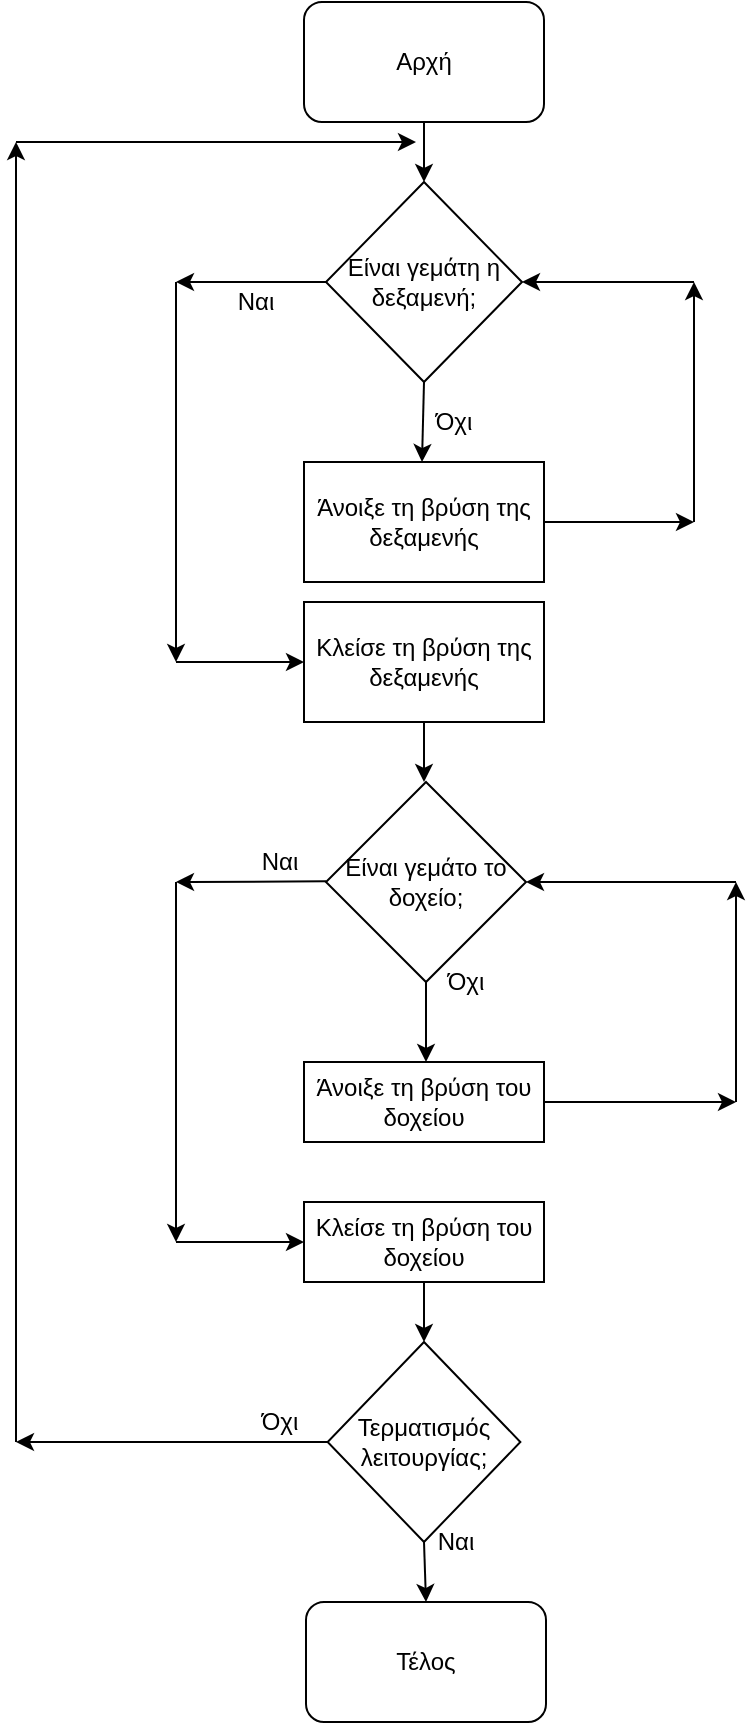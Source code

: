 <mxfile version="14.6.5" type="device"><diagram id="6oPYHWL3uNQsjyxLZORp" name="Page-1"><mxGraphModel dx="592" dy="590" grid="1" gridSize="10" guides="1" tooltips="1" connect="1" arrows="1" fold="1" page="1" pageScale="1" pageWidth="850" pageHeight="1100" math="0" shadow="0"><root><mxCell id="0"/><mxCell id="1" parent="0"/><mxCell id="XSDiZIMQXi9FLfMU1Utl-1" value="Αρχή" style="rounded=1;whiteSpace=wrap;html=1;" parent="1" vertex="1"><mxGeometry x="344" width="120" height="60" as="geometry"/></mxCell><mxCell id="XSDiZIMQXi9FLfMU1Utl-2" value="" style="endArrow=classic;html=1;exitX=0.5;exitY=1;exitDx=0;exitDy=0;entryX=0.5;entryY=0;entryDx=0;entryDy=0;" parent="1" source="XSDiZIMQXi9FLfMU1Utl-1" target="XSDiZIMQXi9FLfMU1Utl-6" edge="1"><mxGeometry width="50" height="50" relative="1" as="geometry"><mxPoint x="380" y="110" as="sourcePoint"/><mxPoint x="405" y="100" as="targetPoint"/></mxGeometry></mxCell><mxCell id="XSDiZIMQXi9FLfMU1Utl-6" value="&lt;font style=&quot;font-size: 12px&quot;&gt;Είναι γεμάτη η δεξαμενή;&lt;/font&gt;" style="rhombus;whiteSpace=wrap;html=1;" parent="1" vertex="1"><mxGeometry x="355" y="90" width="98" height="100" as="geometry"/></mxCell><mxCell id="XSDiZIMQXi9FLfMU1Utl-7" value="" style="endArrow=classic;html=1;exitX=0;exitY=0.5;exitDx=0;exitDy=0;" parent="1" source="XSDiZIMQXi9FLfMU1Utl-6" edge="1"><mxGeometry width="50" height="50" relative="1" as="geometry"><mxPoint x="409.5" y="330" as="sourcePoint"/><mxPoint x="280" y="140" as="targetPoint"/></mxGeometry></mxCell><mxCell id="XSDiZIMQXi9FLfMU1Utl-9" value="Ναι" style="text;html=1;strokeColor=none;fillColor=none;align=center;verticalAlign=middle;whiteSpace=wrap;rounded=0;" parent="1" vertex="1"><mxGeometry x="299.5" y="140" width="40" height="20" as="geometry"/></mxCell><mxCell id="XSDiZIMQXi9FLfMU1Utl-11" value="" style="endArrow=classic;html=1;" parent="1" edge="1"><mxGeometry width="50" height="50" relative="1" as="geometry"><mxPoint x="280" y="140" as="sourcePoint"/><mxPoint x="280" y="330" as="targetPoint"/></mxGeometry></mxCell><mxCell id="XSDiZIMQXi9FLfMU1Utl-12" value="Κλείσε τη βρύση της δεξαμενής" style="rounded=0;whiteSpace=wrap;html=1;" parent="1" vertex="1"><mxGeometry x="344" y="300" width="120" height="60" as="geometry"/></mxCell><mxCell id="XSDiZIMQXi9FLfMU1Utl-14" value="" style="endArrow=classic;html=1;exitX=0.5;exitY=1;exitDx=0;exitDy=0;" parent="1" source="XSDiZIMQXi9FLfMU1Utl-6" edge="1"><mxGeometry width="50" height="50" relative="1" as="geometry"><mxPoint x="409.5" y="320" as="sourcePoint"/><mxPoint x="403" y="230" as="targetPoint"/></mxGeometry></mxCell><mxCell id="XSDiZIMQXi9FLfMU1Utl-15" value="Όχι" style="text;html=1;strokeColor=none;fillColor=none;align=center;verticalAlign=middle;whiteSpace=wrap;rounded=0;" parent="1" vertex="1"><mxGeometry x="399.5" y="230" width="40" height="20" as="geometry"/></mxCell><mxCell id="XSDiZIMQXi9FLfMU1Utl-16" value="" style="endArrow=classic;html=1;entryX=0;entryY=0.5;entryDx=0;entryDy=0;" parent="1" target="XSDiZIMQXi9FLfMU1Utl-12" edge="1"><mxGeometry width="50" height="50" relative="1" as="geometry"><mxPoint x="280" y="330" as="sourcePoint"/><mxPoint x="464.5" y="200" as="targetPoint"/></mxGeometry></mxCell><mxCell id="XSDiZIMQXi9FLfMU1Utl-18" value="Άνοιξε τη βρύση της δεξαμενής" style="rounded=0;whiteSpace=wrap;html=1;" parent="1" vertex="1"><mxGeometry x="344" y="230" width="120" height="60" as="geometry"/></mxCell><mxCell id="XSDiZIMQXi9FLfMU1Utl-19" value="" style="endArrow=classic;html=1;exitX=1;exitY=0.5;exitDx=0;exitDy=0;" parent="1" source="XSDiZIMQXi9FLfMU1Utl-18" edge="1"><mxGeometry width="50" height="50" relative="1" as="geometry"><mxPoint x="409.5" y="310" as="sourcePoint"/><mxPoint x="539" y="260" as="targetPoint"/></mxGeometry></mxCell><mxCell id="XSDiZIMQXi9FLfMU1Utl-20" value="" style="endArrow=classic;html=1;" parent="1" edge="1"><mxGeometry width="50" height="50" relative="1" as="geometry"><mxPoint x="539" y="260" as="sourcePoint"/><mxPoint x="539" y="140" as="targetPoint"/></mxGeometry></mxCell><mxCell id="XSDiZIMQXi9FLfMU1Utl-21" value="" style="endArrow=classic;html=1;entryX=1;entryY=0.5;entryDx=0;entryDy=0;" parent="1" target="XSDiZIMQXi9FLfMU1Utl-6" edge="1"><mxGeometry width="50" height="50" relative="1" as="geometry"><mxPoint x="539" y="140" as="sourcePoint"/><mxPoint x="459.5" y="260" as="targetPoint"/></mxGeometry></mxCell><mxCell id="XSDiZIMQXi9FLfMU1Utl-24" value="Ναι" style="text;html=1;strokeColor=none;fillColor=none;align=center;verticalAlign=middle;whiteSpace=wrap;rounded=0;" parent="1" vertex="1"><mxGeometry x="312" y="420" width="40" height="20" as="geometry"/></mxCell><mxCell id="XSDiZIMQXi9FLfMU1Utl-28" value="Όχι" style="text;html=1;strokeColor=none;fillColor=none;align=center;verticalAlign=middle;whiteSpace=wrap;rounded=0;" parent="1" vertex="1"><mxGeometry x="405" y="480" width="40" height="20" as="geometry"/></mxCell><mxCell id="XSDiZIMQXi9FLfMU1Utl-29" value="" style="endArrow=classic;html=1;entryX=0;entryY=0.5;entryDx=0;entryDy=0;" parent="1" target="6RSERLjps-2-hpCM12OP-10" edge="1"><mxGeometry width="50" height="50" relative="1" as="geometry"><mxPoint x="280" y="620" as="sourcePoint"/><mxPoint x="344" y="630" as="targetPoint"/></mxGeometry></mxCell><mxCell id="XSDiZIMQXi9FLfMU1Utl-30" value="Άνοιξε τη βρύση του δοχείου" style="rounded=0;whiteSpace=wrap;html=1;" parent="1" vertex="1"><mxGeometry x="344" y="530" width="120" height="40" as="geometry"/></mxCell><mxCell id="XSDiZIMQXi9FLfMU1Utl-31" value="" style="endArrow=classic;html=1;exitX=1;exitY=0.5;exitDx=0;exitDy=0;" parent="1" source="XSDiZIMQXi9FLfMU1Utl-30" edge="1"><mxGeometry width="50" height="50" relative="1" as="geometry"><mxPoint x="409" y="700" as="sourcePoint"/><mxPoint x="560" y="550" as="targetPoint"/></mxGeometry></mxCell><mxCell id="XSDiZIMQXi9FLfMU1Utl-32" value="" style="endArrow=classic;html=1;" parent="1" edge="1"><mxGeometry width="50" height="50" relative="1" as="geometry"><mxPoint x="560" y="440" as="sourcePoint"/><mxPoint x="560" y="440" as="targetPoint"/></mxGeometry></mxCell><mxCell id="XSDiZIMQXi9FLfMU1Utl-34" value="" style="endArrow=classic;html=1;exitX=0.5;exitY=1;exitDx=0;exitDy=0;" parent="1" source="XSDiZIMQXi9FLfMU1Utl-12" edge="1"><mxGeometry width="50" height="50" relative="1" as="geometry"><mxPoint x="410" y="620" as="sourcePoint"/><mxPoint x="404" y="390" as="targetPoint"/></mxGeometry></mxCell><mxCell id="XSDiZIMQXi9FLfMU1Utl-35" value="" style="endArrow=classic;html=1;exitX=0.5;exitY=1;exitDx=0;exitDy=0;entryX=0.5;entryY=0;entryDx=0;entryDy=0;" parent="1" source="6RSERLjps-2-hpCM12OP-10" edge="1" target="XSDiZIMQXi9FLfMU1Utl-36"><mxGeometry width="50" height="50" relative="1" as="geometry"><mxPoint x="404" y="660" as="sourcePoint"/><mxPoint x="404" y="920" as="targetPoint"/></mxGeometry></mxCell><mxCell id="XSDiZIMQXi9FLfMU1Utl-36" value="Τερματισμός λειτουργίας;" style="rhombus;whiteSpace=wrap;html=1;" parent="1" vertex="1"><mxGeometry x="355.82" y="670" width="96.36" height="100" as="geometry"/></mxCell><mxCell id="XSDiZIMQXi9FLfMU1Utl-38" value="Τέλος" style="rounded=1;whiteSpace=wrap;html=1;" parent="1" vertex="1"><mxGeometry x="345" y="800" width="120" height="60" as="geometry"/></mxCell><mxCell id="XSDiZIMQXi9FLfMU1Utl-39" value="Ναι" style="text;html=1;strokeColor=none;fillColor=none;align=center;verticalAlign=middle;whiteSpace=wrap;rounded=0;" parent="1" vertex="1"><mxGeometry x="399.5" y="760" width="40" height="20" as="geometry"/></mxCell><mxCell id="XSDiZIMQXi9FLfMU1Utl-41" value="" style="endArrow=classic;html=1;exitX=0;exitY=0.5;exitDx=0;exitDy=0;" parent="1" source="XSDiZIMQXi9FLfMU1Utl-36" edge="1"><mxGeometry width="50" height="50" relative="1" as="geometry"><mxPoint x="370" y="820" as="sourcePoint"/><mxPoint x="200" y="720" as="targetPoint"/></mxGeometry></mxCell><mxCell id="XSDiZIMQXi9FLfMU1Utl-42" value="Όχι" style="text;html=1;strokeColor=none;fillColor=none;align=center;verticalAlign=middle;whiteSpace=wrap;rounded=0;" parent="1" vertex="1"><mxGeometry x="312" y="700" width="40" height="20" as="geometry"/></mxCell><mxCell id="XSDiZIMQXi9FLfMU1Utl-43" value="" style="endArrow=classic;html=1;" parent="1" edge="1"><mxGeometry width="50" height="50" relative="1" as="geometry"><mxPoint x="200" y="720" as="sourcePoint"/><mxPoint x="200" y="70" as="targetPoint"/></mxGeometry></mxCell><mxCell id="XSDiZIMQXi9FLfMU1Utl-44" value="" style="endArrow=classic;html=1;" parent="1" edge="1"><mxGeometry width="50" height="50" relative="1" as="geometry"><mxPoint x="200" y="70" as="sourcePoint"/><mxPoint x="400" y="70" as="targetPoint"/></mxGeometry></mxCell><mxCell id="6RSERLjps-2-hpCM12OP-1" value="Όχι" style="text;html=1;strokeColor=none;fillColor=none;align=center;verticalAlign=middle;whiteSpace=wrap;rounded=0;" vertex="1" parent="1"><mxGeometry x="399" y="200" width="40" height="20" as="geometry"/></mxCell><mxCell id="6RSERLjps-2-hpCM12OP-3" value="" style="endArrow=classic;html=1;" edge="1" parent="1"><mxGeometry width="50" height="50" relative="1" as="geometry"><mxPoint x="280" y="440" as="sourcePoint"/><mxPoint x="280" y="620" as="targetPoint"/></mxGeometry></mxCell><mxCell id="6RSERLjps-2-hpCM12OP-5" value="" style="endArrow=classic;html=1;exitX=0;exitY=0.5;exitDx=0;exitDy=0;" edge="1" parent="1"><mxGeometry width="50" height="50" relative="1" as="geometry"><mxPoint x="355" y="439.66" as="sourcePoint"/><mxPoint x="280" y="440" as="targetPoint"/></mxGeometry></mxCell><mxCell id="6RSERLjps-2-hpCM12OP-6" value="&lt;font style=&quot;font-size: 12px&quot;&gt;Είναι γεμάτο το δοχείο;&lt;/font&gt;" style="rhombus;whiteSpace=wrap;html=1;" vertex="1" parent="1"><mxGeometry x="355" y="390" width="100" height="100" as="geometry"/></mxCell><mxCell id="6RSERLjps-2-hpCM12OP-7" value="" style="endArrow=classic;html=1;exitX=0;exitY=0.5;exitDx=0;exitDy=0;" edge="1" parent="1" source="XSDiZIMQXi9FLfMU1Utl-28"><mxGeometry width="50" height="50" relative="1" as="geometry"><mxPoint x="420" y="460" as="sourcePoint"/><mxPoint x="405" y="530" as="targetPoint"/></mxGeometry></mxCell><mxCell id="6RSERLjps-2-hpCM12OP-8" value="" style="endArrow=classic;html=1;entryX=1;entryY=0.5;entryDx=0;entryDy=0;" edge="1" parent="1" target="6RSERLjps-2-hpCM12OP-6"><mxGeometry width="50" height="50" relative="1" as="geometry"><mxPoint x="560" y="440" as="sourcePoint"/><mxPoint x="560" y="440" as="targetPoint"/></mxGeometry></mxCell><mxCell id="6RSERLjps-2-hpCM12OP-9" value="" style="endArrow=classic;html=1;" edge="1" parent="1"><mxGeometry width="50" height="50" relative="1" as="geometry"><mxPoint x="560" y="550" as="sourcePoint"/><mxPoint x="560" y="440" as="targetPoint"/></mxGeometry></mxCell><mxCell id="6RSERLjps-2-hpCM12OP-10" value="Κλείσε τη βρύση του δοχείου" style="rounded=0;whiteSpace=wrap;html=1;" vertex="1" parent="1"><mxGeometry x="344" y="600" width="120" height="40" as="geometry"/></mxCell><mxCell id="6RSERLjps-2-hpCM12OP-11" value="" style="endArrow=classic;html=1;exitX=0.5;exitY=1;exitDx=0;exitDy=0;entryX=0.5;entryY=0;entryDx=0;entryDy=0;" edge="1" parent="1" source="XSDiZIMQXi9FLfMU1Utl-36" target="XSDiZIMQXi9FLfMU1Utl-38"><mxGeometry width="50" height="50" relative="1" as="geometry"><mxPoint x="414" y="650" as="sourcePoint"/><mxPoint x="414" y="680" as="targetPoint"/></mxGeometry></mxCell></root></mxGraphModel></diagram></mxfile>